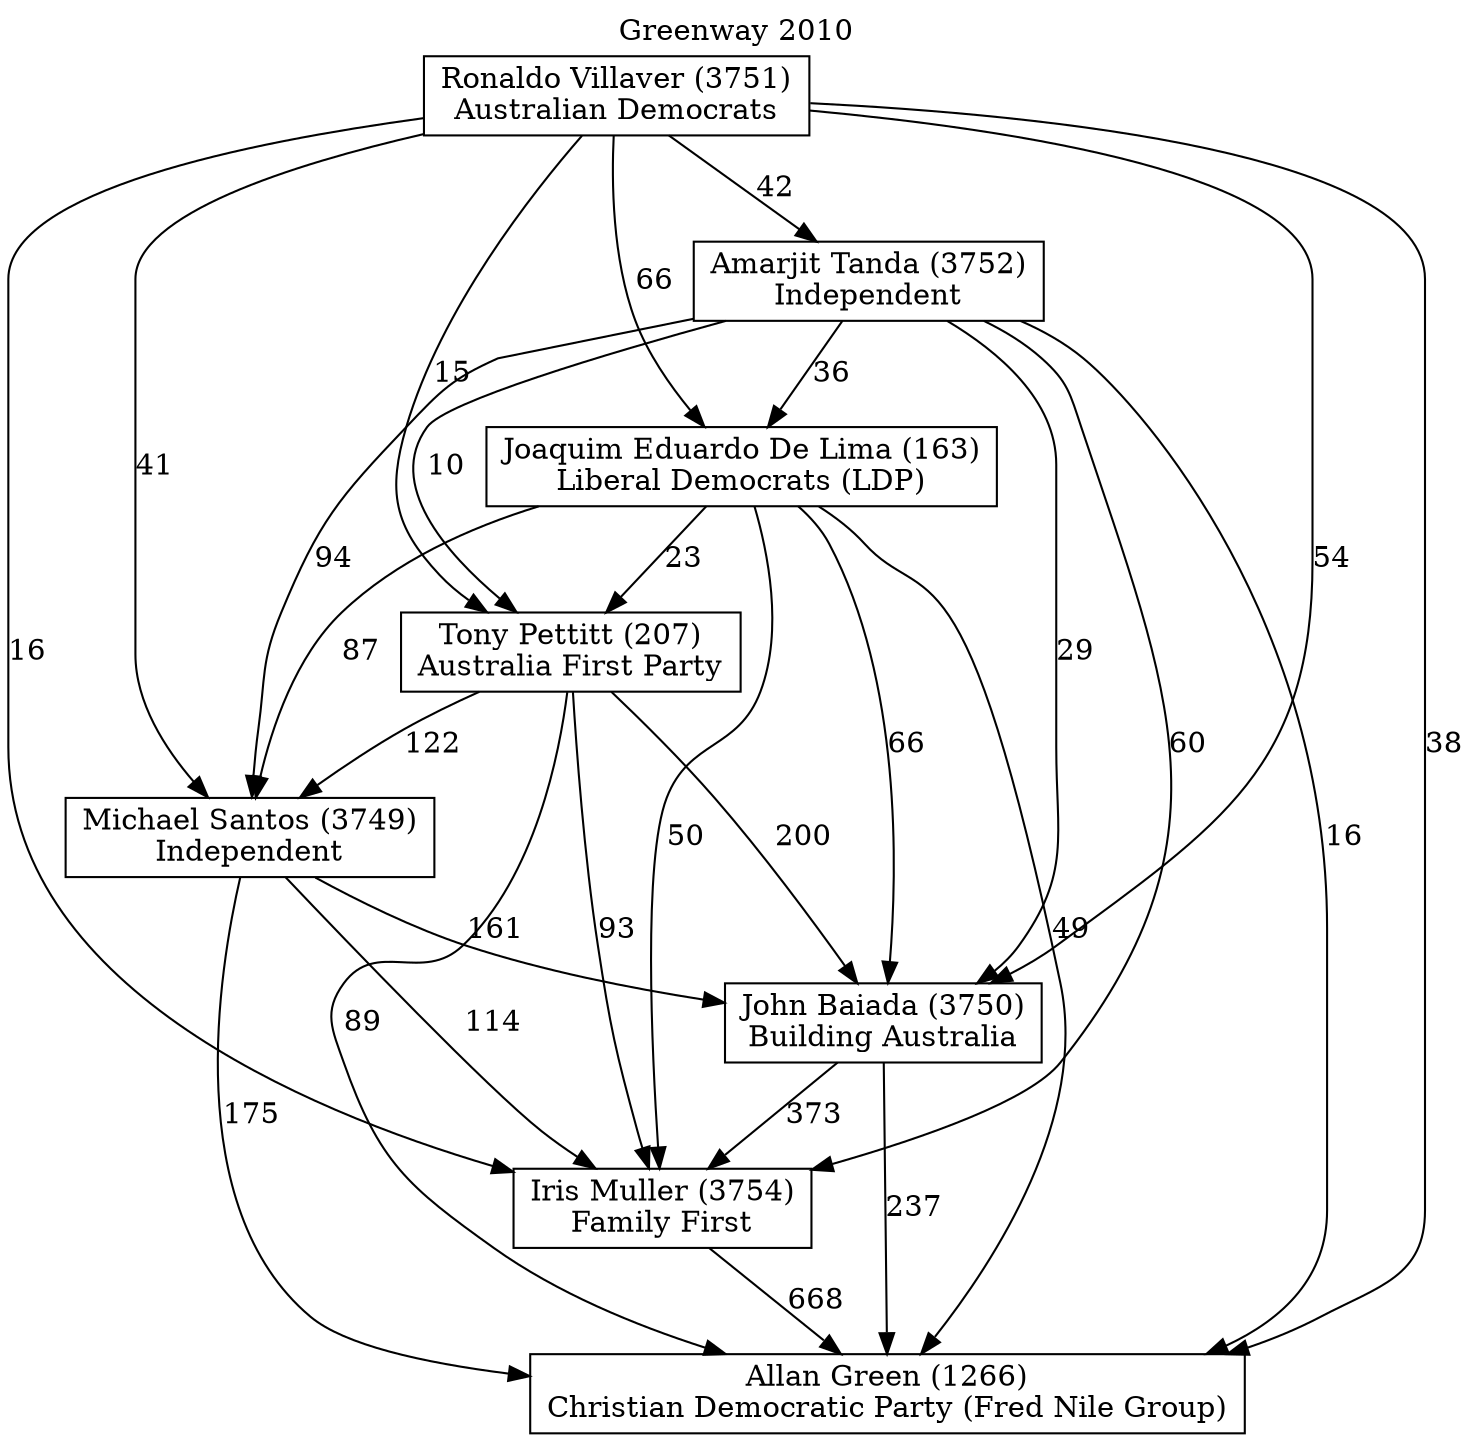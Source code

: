 // House preference flow
digraph "Allan Green (1266)_Greenway_2010" {
	graph [label="Greenway 2010" labelloc=t mclimit=10]
	node [shape=box]
	"Allan Green (1266)" [label="Allan Green (1266)
Christian Democratic Party (Fred Nile Group)"]
	"Iris Muller (3754)" [label="Iris Muller (3754)
Family First"]
	"John Baiada (3750)" [label="John Baiada (3750)
Building Australia"]
	"Michael Santos (3749)" [label="Michael Santos (3749)
Independent"]
	"Tony Pettitt (207)" [label="Tony Pettitt (207)
Australia First Party"]
	"Joaquim Eduardo De Lima (163)" [label="Joaquim Eduardo De Lima (163)
Liberal Democrats (LDP)"]
	"Amarjit Tanda (3752)" [label="Amarjit Tanda (3752)
Independent"]
	"Ronaldo Villaver (3751)" [label="Ronaldo Villaver (3751)
Australian Democrats"]
	"Iris Muller (3754)" -> "Allan Green (1266)" [label=668]
	"John Baiada (3750)" -> "Iris Muller (3754)" [label=373]
	"Michael Santos (3749)" -> "John Baiada (3750)" [label=161]
	"Tony Pettitt (207)" -> "Michael Santos (3749)" [label=122]
	"Joaquim Eduardo De Lima (163)" -> "Tony Pettitt (207)" [label=23]
	"Amarjit Tanda (3752)" -> "Joaquim Eduardo De Lima (163)" [label=36]
	"Ronaldo Villaver (3751)" -> "Amarjit Tanda (3752)" [label=42]
	"John Baiada (3750)" -> "Allan Green (1266)" [label=237]
	"Michael Santos (3749)" -> "Allan Green (1266)" [label=175]
	"Tony Pettitt (207)" -> "Allan Green (1266)" [label=89]
	"Joaquim Eduardo De Lima (163)" -> "Allan Green (1266)" [label=49]
	"Amarjit Tanda (3752)" -> "Allan Green (1266)" [label=16]
	"Ronaldo Villaver (3751)" -> "Allan Green (1266)" [label=38]
	"Ronaldo Villaver (3751)" -> "Joaquim Eduardo De Lima (163)" [label=66]
	"Amarjit Tanda (3752)" -> "Tony Pettitt (207)" [label=10]
	"Ronaldo Villaver (3751)" -> "Tony Pettitt (207)" [label=15]
	"Joaquim Eduardo De Lima (163)" -> "Michael Santos (3749)" [label=87]
	"Amarjit Tanda (3752)" -> "Michael Santos (3749)" [label=94]
	"Ronaldo Villaver (3751)" -> "Michael Santos (3749)" [label=41]
	"Tony Pettitt (207)" -> "John Baiada (3750)" [label=200]
	"Joaquim Eduardo De Lima (163)" -> "John Baiada (3750)" [label=66]
	"Amarjit Tanda (3752)" -> "John Baiada (3750)" [label=29]
	"Ronaldo Villaver (3751)" -> "John Baiada (3750)" [label=54]
	"Michael Santos (3749)" -> "Iris Muller (3754)" [label=114]
	"Tony Pettitt (207)" -> "Iris Muller (3754)" [label=93]
	"Joaquim Eduardo De Lima (163)" -> "Iris Muller (3754)" [label=50]
	"Amarjit Tanda (3752)" -> "Iris Muller (3754)" [label=60]
	"Ronaldo Villaver (3751)" -> "Iris Muller (3754)" [label=16]
}
